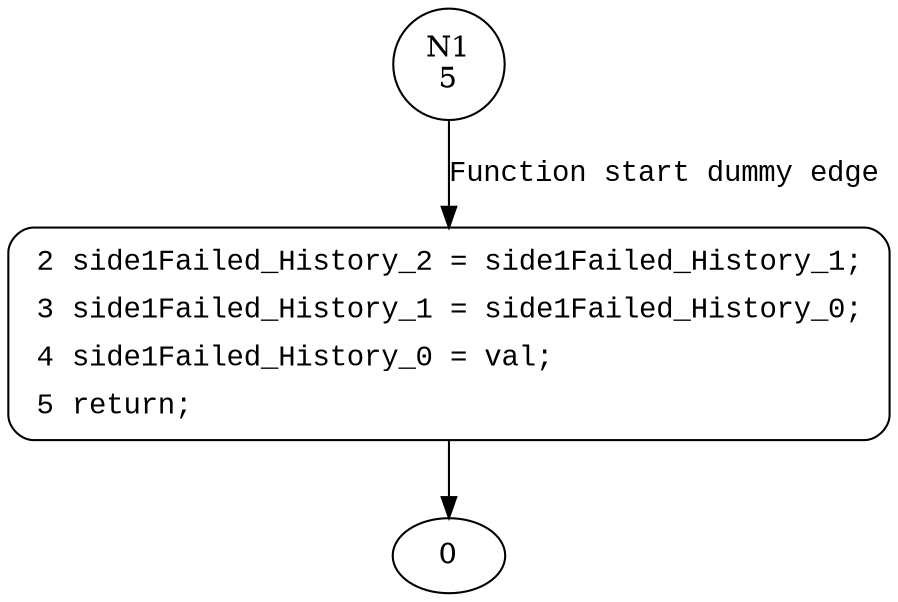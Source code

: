 digraph write_side1_failed_history {
1 [shape="circle" label="N1\n5"]
2 [shape="circle" label="N2\n4"]
2 [style="filled,bold" penwidth="1" fillcolor="white" fontname="Courier New" shape="Mrecord" label=<<table border="0" cellborder="0" cellpadding="3" bgcolor="white"><tr><td align="right">2</td><td align="left">side1Failed_History_2 = side1Failed_History_1;</td></tr><tr><td align="right">3</td><td align="left">side1Failed_History_1 = side1Failed_History_0;</td></tr><tr><td align="right">4</td><td align="left">side1Failed_History_0 = val;</td></tr><tr><td align="right">5</td><td align="left">return;</td></tr></table>>]
2 -> 0[label=""]
1 -> 2 [label="Function start dummy edge" fontname="Courier New"]
}